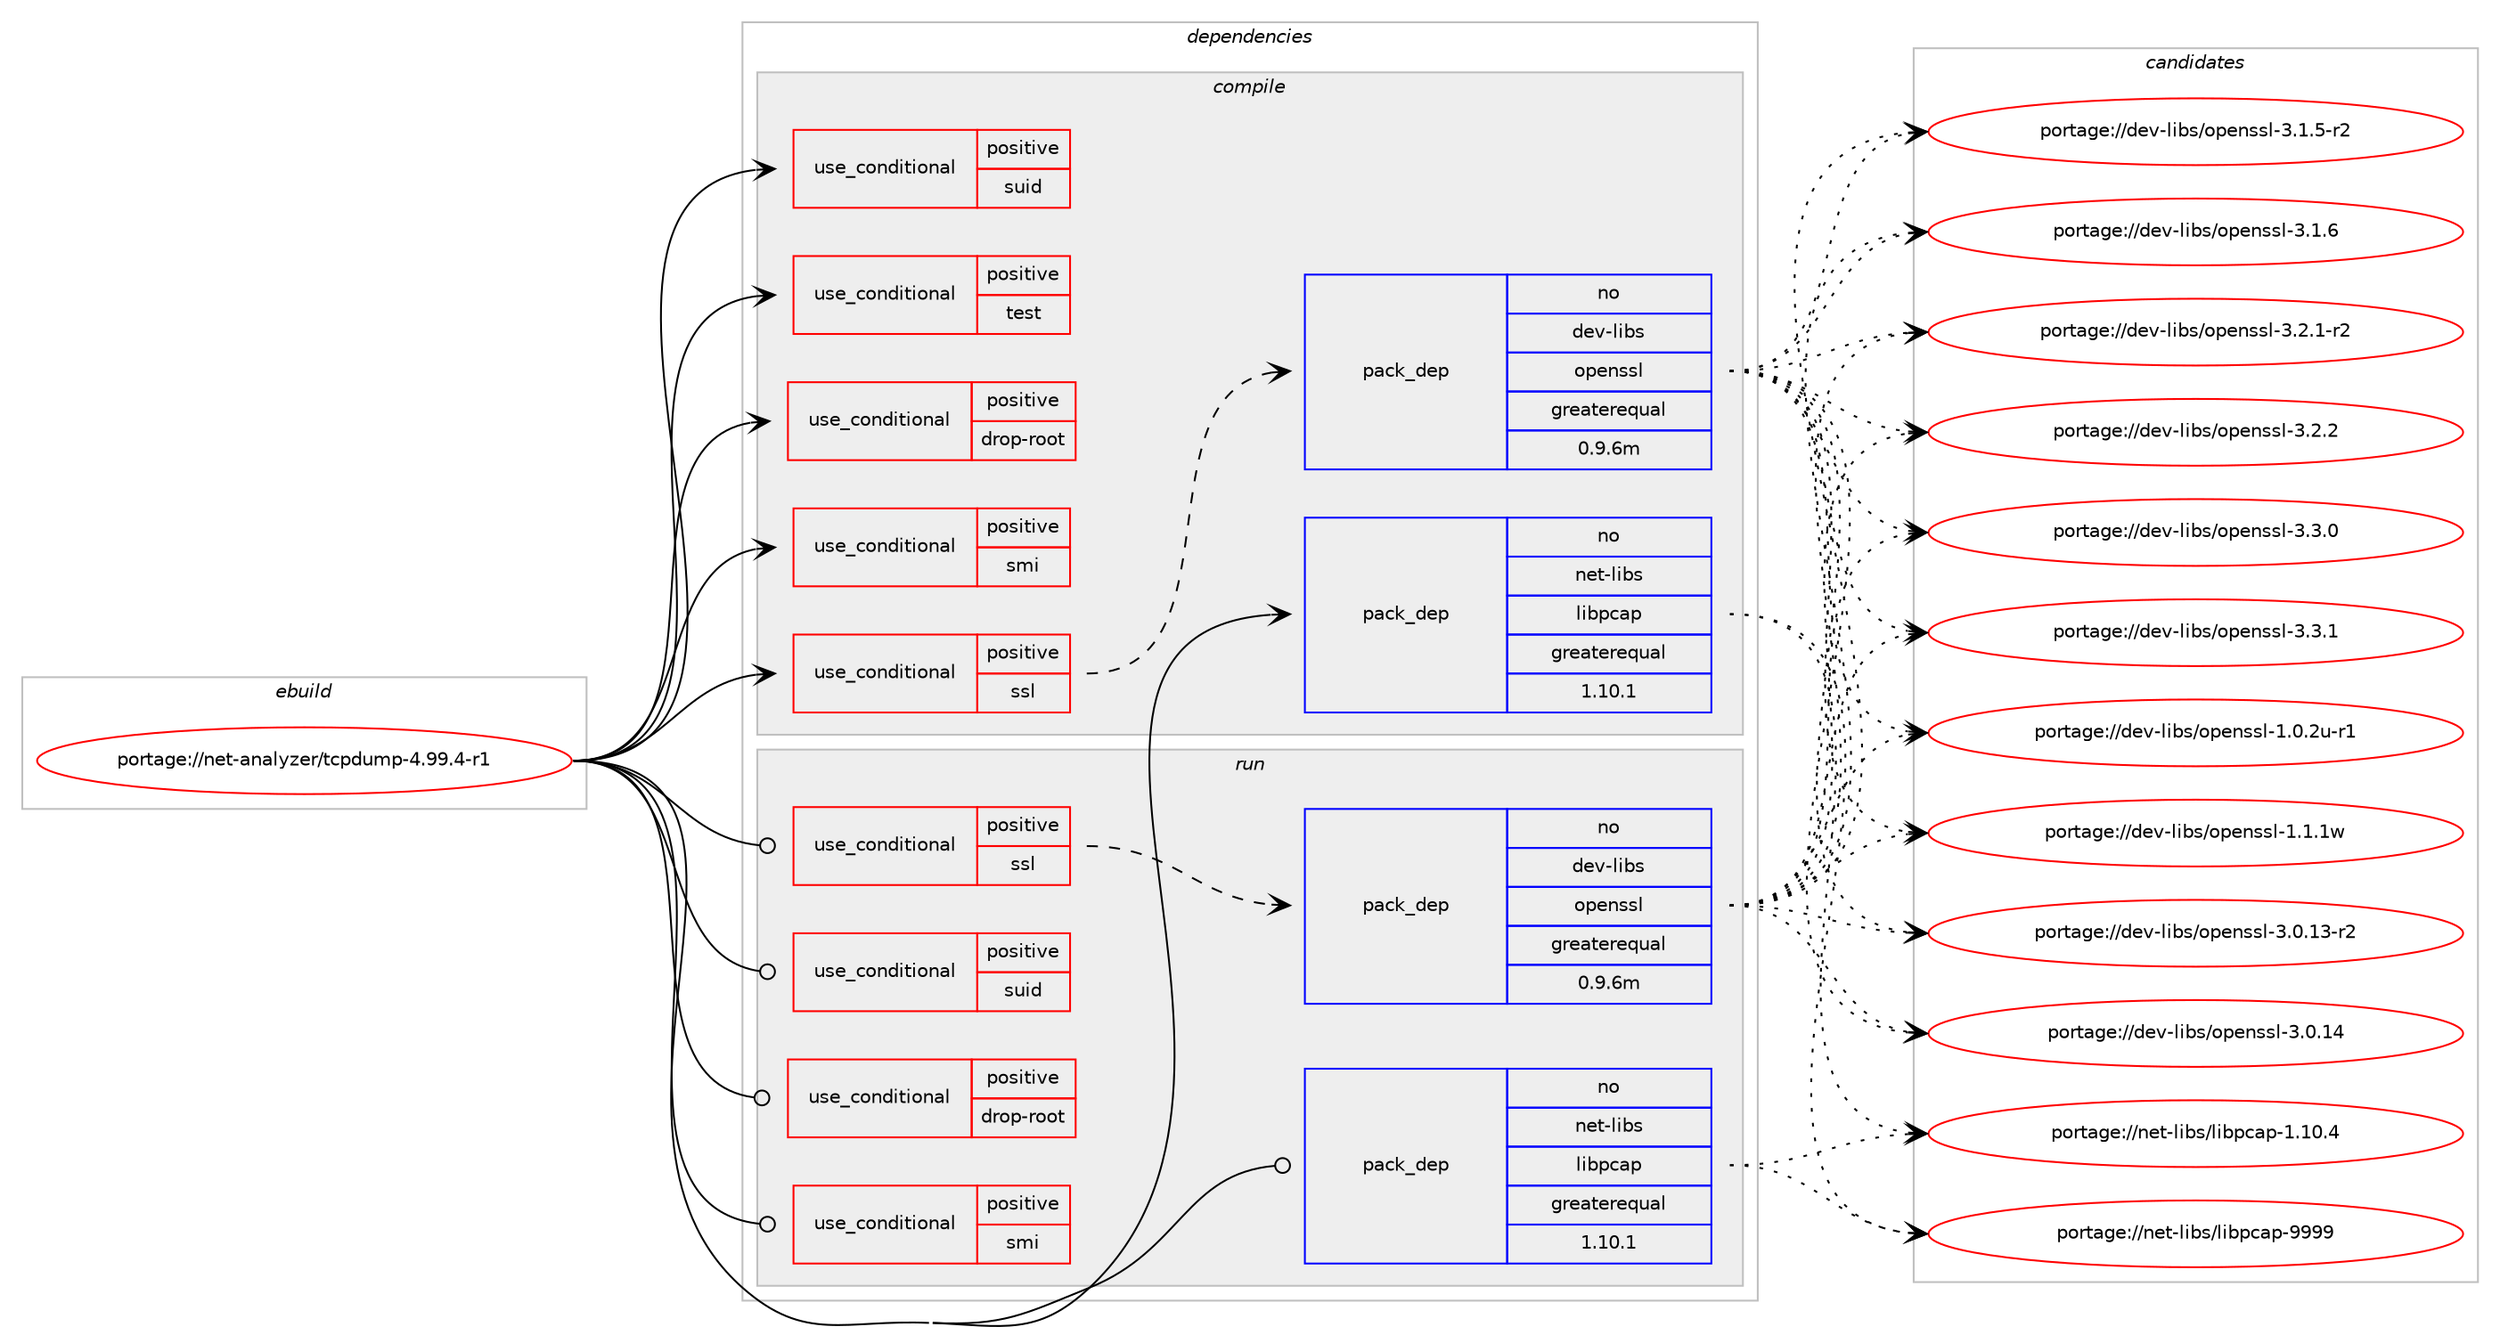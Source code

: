 digraph prolog {

# *************
# Graph options
# *************

newrank=true;
concentrate=true;
compound=true;
graph [rankdir=LR,fontname=Helvetica,fontsize=10,ranksep=1.5];#, ranksep=2.5, nodesep=0.2];
edge  [arrowhead=vee];
node  [fontname=Helvetica,fontsize=10];

# **********
# The ebuild
# **********

subgraph cluster_leftcol {
color=gray;
rank=same;
label=<<i>ebuild</i>>;
id [label="portage://net-analyzer/tcpdump-4.99.4-r1", color=red, width=4, href="../net-analyzer/tcpdump-4.99.4-r1.svg"];
}

# ****************
# The dependencies
# ****************

subgraph cluster_midcol {
color=gray;
label=<<i>dependencies</i>>;
subgraph cluster_compile {
fillcolor="#eeeeee";
style=filled;
label=<<i>compile</i>>;
subgraph cond85841 {
dependency175114 [label=<<TABLE BORDER="0" CELLBORDER="1" CELLSPACING="0" CELLPADDING="4"><TR><TD ROWSPAN="3" CELLPADDING="10">use_conditional</TD></TR><TR><TD>positive</TD></TR><TR><TD>drop-root</TD></TR></TABLE>>, shape=none, color=red];
# *** BEGIN UNKNOWN DEPENDENCY TYPE (TODO) ***
# dependency175114 -> package_dependency(portage://net-analyzer/tcpdump-4.99.4-r1,install,no,acct-group,pcap,none,[,,],[],[])
# *** END UNKNOWN DEPENDENCY TYPE (TODO) ***

# *** BEGIN UNKNOWN DEPENDENCY TYPE (TODO) ***
# dependency175114 -> package_dependency(portage://net-analyzer/tcpdump-4.99.4-r1,install,no,acct-user,pcap,none,[,,],[],[])
# *** END UNKNOWN DEPENDENCY TYPE (TODO) ***

# *** BEGIN UNKNOWN DEPENDENCY TYPE (TODO) ***
# dependency175114 -> package_dependency(portage://net-analyzer/tcpdump-4.99.4-r1,install,no,sys-libs,libcap-ng,none,[,,],[],[])
# *** END UNKNOWN DEPENDENCY TYPE (TODO) ***

}
id:e -> dependency175114:w [weight=20,style="solid",arrowhead="vee"];
subgraph cond85842 {
dependency175115 [label=<<TABLE BORDER="0" CELLBORDER="1" CELLSPACING="0" CELLPADDING="4"><TR><TD ROWSPAN="3" CELLPADDING="10">use_conditional</TD></TR><TR><TD>positive</TD></TR><TR><TD>smi</TD></TR></TABLE>>, shape=none, color=red];
# *** BEGIN UNKNOWN DEPENDENCY TYPE (TODO) ***
# dependency175115 -> package_dependency(portage://net-analyzer/tcpdump-4.99.4-r1,install,no,net-libs,libsmi,none,[,,],[],[])
# *** END UNKNOWN DEPENDENCY TYPE (TODO) ***

}
id:e -> dependency175115:w [weight=20,style="solid",arrowhead="vee"];
subgraph cond85843 {
dependency175116 [label=<<TABLE BORDER="0" CELLBORDER="1" CELLSPACING="0" CELLPADDING="4"><TR><TD ROWSPAN="3" CELLPADDING="10">use_conditional</TD></TR><TR><TD>positive</TD></TR><TR><TD>ssl</TD></TR></TABLE>>, shape=none, color=red];
subgraph pack86740 {
dependency175117 [label=<<TABLE BORDER="0" CELLBORDER="1" CELLSPACING="0" CELLPADDING="4" WIDTH="220"><TR><TD ROWSPAN="6" CELLPADDING="30">pack_dep</TD></TR><TR><TD WIDTH="110">no</TD></TR><TR><TD>dev-libs</TD></TR><TR><TD>openssl</TD></TR><TR><TD>greaterequal</TD></TR><TR><TD>0.9.6m</TD></TR></TABLE>>, shape=none, color=blue];
}
dependency175116:e -> dependency175117:w [weight=20,style="dashed",arrowhead="vee"];
}
id:e -> dependency175116:w [weight=20,style="solid",arrowhead="vee"];
subgraph cond85844 {
dependency175118 [label=<<TABLE BORDER="0" CELLBORDER="1" CELLSPACING="0" CELLPADDING="4"><TR><TD ROWSPAN="3" CELLPADDING="10">use_conditional</TD></TR><TR><TD>positive</TD></TR><TR><TD>suid</TD></TR></TABLE>>, shape=none, color=red];
# *** BEGIN UNKNOWN DEPENDENCY TYPE (TODO) ***
# dependency175118 -> package_dependency(portage://net-analyzer/tcpdump-4.99.4-r1,install,no,acct-group,pcap,none,[,,],[],[])
# *** END UNKNOWN DEPENDENCY TYPE (TODO) ***

# *** BEGIN UNKNOWN DEPENDENCY TYPE (TODO) ***
# dependency175118 -> package_dependency(portage://net-analyzer/tcpdump-4.99.4-r1,install,no,acct-user,pcap,none,[,,],[],[])
# *** END UNKNOWN DEPENDENCY TYPE (TODO) ***

}
id:e -> dependency175118:w [weight=20,style="solid",arrowhead="vee"];
subgraph cond85845 {
dependency175119 [label=<<TABLE BORDER="0" CELLBORDER="1" CELLSPACING="0" CELLPADDING="4"><TR><TD ROWSPAN="3" CELLPADDING="10">use_conditional</TD></TR><TR><TD>positive</TD></TR><TR><TD>test</TD></TR></TABLE>>, shape=none, color=red];
# *** BEGIN UNKNOWN DEPENDENCY TYPE (TODO) ***
# dependency175119 -> package_dependency(portage://net-analyzer/tcpdump-4.99.4-r1,install,no,dev-lang,perl,none,[,,],[],[])
# *** END UNKNOWN DEPENDENCY TYPE (TODO) ***

}
id:e -> dependency175119:w [weight=20,style="solid",arrowhead="vee"];
subgraph pack86741 {
dependency175120 [label=<<TABLE BORDER="0" CELLBORDER="1" CELLSPACING="0" CELLPADDING="4" WIDTH="220"><TR><TD ROWSPAN="6" CELLPADDING="30">pack_dep</TD></TR><TR><TD WIDTH="110">no</TD></TR><TR><TD>net-libs</TD></TR><TR><TD>libpcap</TD></TR><TR><TD>greaterequal</TD></TR><TR><TD>1.10.1</TD></TR></TABLE>>, shape=none, color=blue];
}
id:e -> dependency175120:w [weight=20,style="solid",arrowhead="vee"];
}
subgraph cluster_compileandrun {
fillcolor="#eeeeee";
style=filled;
label=<<i>compile and run</i>>;
}
subgraph cluster_run {
fillcolor="#eeeeee";
style=filled;
label=<<i>run</i>>;
subgraph cond85846 {
dependency175121 [label=<<TABLE BORDER="0" CELLBORDER="1" CELLSPACING="0" CELLPADDING="4"><TR><TD ROWSPAN="3" CELLPADDING="10">use_conditional</TD></TR><TR><TD>positive</TD></TR><TR><TD>drop-root</TD></TR></TABLE>>, shape=none, color=red];
# *** BEGIN UNKNOWN DEPENDENCY TYPE (TODO) ***
# dependency175121 -> package_dependency(portage://net-analyzer/tcpdump-4.99.4-r1,run,no,acct-group,pcap,none,[,,],[],[])
# *** END UNKNOWN DEPENDENCY TYPE (TODO) ***

# *** BEGIN UNKNOWN DEPENDENCY TYPE (TODO) ***
# dependency175121 -> package_dependency(portage://net-analyzer/tcpdump-4.99.4-r1,run,no,acct-user,pcap,none,[,,],[],[])
# *** END UNKNOWN DEPENDENCY TYPE (TODO) ***

# *** BEGIN UNKNOWN DEPENDENCY TYPE (TODO) ***
# dependency175121 -> package_dependency(portage://net-analyzer/tcpdump-4.99.4-r1,run,no,sys-libs,libcap-ng,none,[,,],[],[])
# *** END UNKNOWN DEPENDENCY TYPE (TODO) ***

}
id:e -> dependency175121:w [weight=20,style="solid",arrowhead="odot"];
subgraph cond85847 {
dependency175122 [label=<<TABLE BORDER="0" CELLBORDER="1" CELLSPACING="0" CELLPADDING="4"><TR><TD ROWSPAN="3" CELLPADDING="10">use_conditional</TD></TR><TR><TD>positive</TD></TR><TR><TD>smi</TD></TR></TABLE>>, shape=none, color=red];
# *** BEGIN UNKNOWN DEPENDENCY TYPE (TODO) ***
# dependency175122 -> package_dependency(portage://net-analyzer/tcpdump-4.99.4-r1,run,no,net-libs,libsmi,none,[,,],[],[])
# *** END UNKNOWN DEPENDENCY TYPE (TODO) ***

}
id:e -> dependency175122:w [weight=20,style="solid",arrowhead="odot"];
subgraph cond85848 {
dependency175123 [label=<<TABLE BORDER="0" CELLBORDER="1" CELLSPACING="0" CELLPADDING="4"><TR><TD ROWSPAN="3" CELLPADDING="10">use_conditional</TD></TR><TR><TD>positive</TD></TR><TR><TD>ssl</TD></TR></TABLE>>, shape=none, color=red];
subgraph pack86742 {
dependency175124 [label=<<TABLE BORDER="0" CELLBORDER="1" CELLSPACING="0" CELLPADDING="4" WIDTH="220"><TR><TD ROWSPAN="6" CELLPADDING="30">pack_dep</TD></TR><TR><TD WIDTH="110">no</TD></TR><TR><TD>dev-libs</TD></TR><TR><TD>openssl</TD></TR><TR><TD>greaterequal</TD></TR><TR><TD>0.9.6m</TD></TR></TABLE>>, shape=none, color=blue];
}
dependency175123:e -> dependency175124:w [weight=20,style="dashed",arrowhead="vee"];
}
id:e -> dependency175123:w [weight=20,style="solid",arrowhead="odot"];
subgraph cond85849 {
dependency175125 [label=<<TABLE BORDER="0" CELLBORDER="1" CELLSPACING="0" CELLPADDING="4"><TR><TD ROWSPAN="3" CELLPADDING="10">use_conditional</TD></TR><TR><TD>positive</TD></TR><TR><TD>suid</TD></TR></TABLE>>, shape=none, color=red];
# *** BEGIN UNKNOWN DEPENDENCY TYPE (TODO) ***
# dependency175125 -> package_dependency(portage://net-analyzer/tcpdump-4.99.4-r1,run,no,acct-group,pcap,none,[,,],[],[])
# *** END UNKNOWN DEPENDENCY TYPE (TODO) ***

# *** BEGIN UNKNOWN DEPENDENCY TYPE (TODO) ***
# dependency175125 -> package_dependency(portage://net-analyzer/tcpdump-4.99.4-r1,run,no,acct-user,pcap,none,[,,],[],[])
# *** END UNKNOWN DEPENDENCY TYPE (TODO) ***

}
id:e -> dependency175125:w [weight=20,style="solid",arrowhead="odot"];
subgraph pack86743 {
dependency175126 [label=<<TABLE BORDER="0" CELLBORDER="1" CELLSPACING="0" CELLPADDING="4" WIDTH="220"><TR><TD ROWSPAN="6" CELLPADDING="30">pack_dep</TD></TR><TR><TD WIDTH="110">no</TD></TR><TR><TD>net-libs</TD></TR><TR><TD>libpcap</TD></TR><TR><TD>greaterequal</TD></TR><TR><TD>1.10.1</TD></TR></TABLE>>, shape=none, color=blue];
}
id:e -> dependency175126:w [weight=20,style="solid",arrowhead="odot"];
}
}

# **************
# The candidates
# **************

subgraph cluster_choices {
rank=same;
color=gray;
label=<<i>candidates</i>>;

subgraph choice86740 {
color=black;
nodesep=1;
choice1001011184510810598115471111121011101151151084549464846501174511449 [label="portage://dev-libs/openssl-1.0.2u-r1", color=red, width=4,href="../dev-libs/openssl-1.0.2u-r1.svg"];
choice100101118451081059811547111112101110115115108454946494649119 [label="portage://dev-libs/openssl-1.1.1w", color=red, width=4,href="../dev-libs/openssl-1.1.1w.svg"];
choice100101118451081059811547111112101110115115108455146484649514511450 [label="portage://dev-libs/openssl-3.0.13-r2", color=red, width=4,href="../dev-libs/openssl-3.0.13-r2.svg"];
choice10010111845108105981154711111210111011511510845514648464952 [label="portage://dev-libs/openssl-3.0.14", color=red, width=4,href="../dev-libs/openssl-3.0.14.svg"];
choice1001011184510810598115471111121011101151151084551464946534511450 [label="portage://dev-libs/openssl-3.1.5-r2", color=red, width=4,href="../dev-libs/openssl-3.1.5-r2.svg"];
choice100101118451081059811547111112101110115115108455146494654 [label="portage://dev-libs/openssl-3.1.6", color=red, width=4,href="../dev-libs/openssl-3.1.6.svg"];
choice1001011184510810598115471111121011101151151084551465046494511450 [label="portage://dev-libs/openssl-3.2.1-r2", color=red, width=4,href="../dev-libs/openssl-3.2.1-r2.svg"];
choice100101118451081059811547111112101110115115108455146504650 [label="portage://dev-libs/openssl-3.2.2", color=red, width=4,href="../dev-libs/openssl-3.2.2.svg"];
choice100101118451081059811547111112101110115115108455146514648 [label="portage://dev-libs/openssl-3.3.0", color=red, width=4,href="../dev-libs/openssl-3.3.0.svg"];
choice100101118451081059811547111112101110115115108455146514649 [label="portage://dev-libs/openssl-3.3.1", color=red, width=4,href="../dev-libs/openssl-3.3.1.svg"];
dependency175117:e -> choice1001011184510810598115471111121011101151151084549464846501174511449:w [style=dotted,weight="100"];
dependency175117:e -> choice100101118451081059811547111112101110115115108454946494649119:w [style=dotted,weight="100"];
dependency175117:e -> choice100101118451081059811547111112101110115115108455146484649514511450:w [style=dotted,weight="100"];
dependency175117:e -> choice10010111845108105981154711111210111011511510845514648464952:w [style=dotted,weight="100"];
dependency175117:e -> choice1001011184510810598115471111121011101151151084551464946534511450:w [style=dotted,weight="100"];
dependency175117:e -> choice100101118451081059811547111112101110115115108455146494654:w [style=dotted,weight="100"];
dependency175117:e -> choice1001011184510810598115471111121011101151151084551465046494511450:w [style=dotted,weight="100"];
dependency175117:e -> choice100101118451081059811547111112101110115115108455146504650:w [style=dotted,weight="100"];
dependency175117:e -> choice100101118451081059811547111112101110115115108455146514648:w [style=dotted,weight="100"];
dependency175117:e -> choice100101118451081059811547111112101110115115108455146514649:w [style=dotted,weight="100"];
}
subgraph choice86741 {
color=black;
nodesep=1;
choice11010111645108105981154710810598112999711245494649484652 [label="portage://net-libs/libpcap-1.10.4", color=red, width=4,href="../net-libs/libpcap-1.10.4.svg"];
choice1101011164510810598115471081059811299971124557575757 [label="portage://net-libs/libpcap-9999", color=red, width=4,href="../net-libs/libpcap-9999.svg"];
dependency175120:e -> choice11010111645108105981154710810598112999711245494649484652:w [style=dotted,weight="100"];
dependency175120:e -> choice1101011164510810598115471081059811299971124557575757:w [style=dotted,weight="100"];
}
subgraph choice86742 {
color=black;
nodesep=1;
choice1001011184510810598115471111121011101151151084549464846501174511449 [label="portage://dev-libs/openssl-1.0.2u-r1", color=red, width=4,href="../dev-libs/openssl-1.0.2u-r1.svg"];
choice100101118451081059811547111112101110115115108454946494649119 [label="portage://dev-libs/openssl-1.1.1w", color=red, width=4,href="../dev-libs/openssl-1.1.1w.svg"];
choice100101118451081059811547111112101110115115108455146484649514511450 [label="portage://dev-libs/openssl-3.0.13-r2", color=red, width=4,href="../dev-libs/openssl-3.0.13-r2.svg"];
choice10010111845108105981154711111210111011511510845514648464952 [label="portage://dev-libs/openssl-3.0.14", color=red, width=4,href="../dev-libs/openssl-3.0.14.svg"];
choice1001011184510810598115471111121011101151151084551464946534511450 [label="portage://dev-libs/openssl-3.1.5-r2", color=red, width=4,href="../dev-libs/openssl-3.1.5-r2.svg"];
choice100101118451081059811547111112101110115115108455146494654 [label="portage://dev-libs/openssl-3.1.6", color=red, width=4,href="../dev-libs/openssl-3.1.6.svg"];
choice1001011184510810598115471111121011101151151084551465046494511450 [label="portage://dev-libs/openssl-3.2.1-r2", color=red, width=4,href="../dev-libs/openssl-3.2.1-r2.svg"];
choice100101118451081059811547111112101110115115108455146504650 [label="portage://dev-libs/openssl-3.2.2", color=red, width=4,href="../dev-libs/openssl-3.2.2.svg"];
choice100101118451081059811547111112101110115115108455146514648 [label="portage://dev-libs/openssl-3.3.0", color=red, width=4,href="../dev-libs/openssl-3.3.0.svg"];
choice100101118451081059811547111112101110115115108455146514649 [label="portage://dev-libs/openssl-3.3.1", color=red, width=4,href="../dev-libs/openssl-3.3.1.svg"];
dependency175124:e -> choice1001011184510810598115471111121011101151151084549464846501174511449:w [style=dotted,weight="100"];
dependency175124:e -> choice100101118451081059811547111112101110115115108454946494649119:w [style=dotted,weight="100"];
dependency175124:e -> choice100101118451081059811547111112101110115115108455146484649514511450:w [style=dotted,weight="100"];
dependency175124:e -> choice10010111845108105981154711111210111011511510845514648464952:w [style=dotted,weight="100"];
dependency175124:e -> choice1001011184510810598115471111121011101151151084551464946534511450:w [style=dotted,weight="100"];
dependency175124:e -> choice100101118451081059811547111112101110115115108455146494654:w [style=dotted,weight="100"];
dependency175124:e -> choice1001011184510810598115471111121011101151151084551465046494511450:w [style=dotted,weight="100"];
dependency175124:e -> choice100101118451081059811547111112101110115115108455146504650:w [style=dotted,weight="100"];
dependency175124:e -> choice100101118451081059811547111112101110115115108455146514648:w [style=dotted,weight="100"];
dependency175124:e -> choice100101118451081059811547111112101110115115108455146514649:w [style=dotted,weight="100"];
}
subgraph choice86743 {
color=black;
nodesep=1;
choice11010111645108105981154710810598112999711245494649484652 [label="portage://net-libs/libpcap-1.10.4", color=red, width=4,href="../net-libs/libpcap-1.10.4.svg"];
choice1101011164510810598115471081059811299971124557575757 [label="portage://net-libs/libpcap-9999", color=red, width=4,href="../net-libs/libpcap-9999.svg"];
dependency175126:e -> choice11010111645108105981154710810598112999711245494649484652:w [style=dotted,weight="100"];
dependency175126:e -> choice1101011164510810598115471081059811299971124557575757:w [style=dotted,weight="100"];
}
}

}
